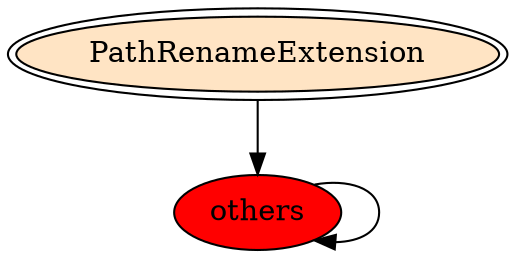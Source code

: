 digraph "./REPORTS/6119/API_PER_CATEGORY/PathRenameExtension.exe_5360_Files and I_O (Local file system)_API_per_Category_Transition_Matrix" {
	PathRenameExtension [label=PathRenameExtension fillcolor=bisque peripheries=2 style=filled]
	others [label=others fillcolor=red style=filled]
	PathRenameExtension -> others [label=""]
	others -> others [label=""]
}

